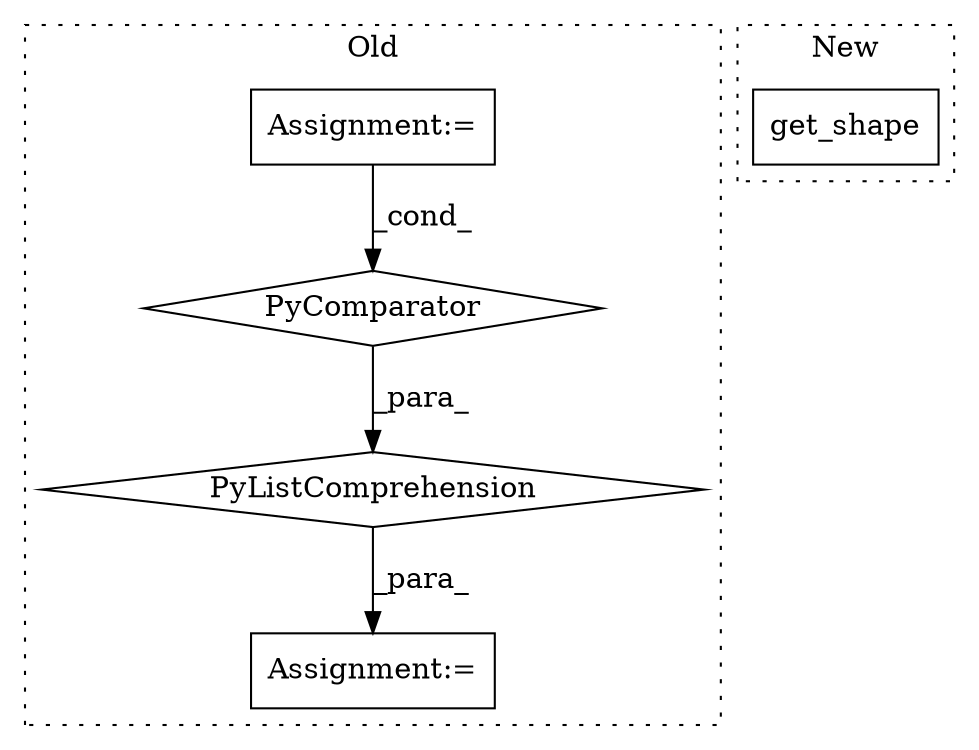 digraph G {
subgraph cluster0 {
1 [label="PyComparator" a="113" s="4390" l="31" shape="diamond"];
3 [label="Assignment:=" a="7" s="4390" l="31" shape="box"];
4 [label="Assignment:=" a="7" s="4432" l="1" shape="box"];
5 [label="PyListComprehension" a="109" s="4326" l="103" shape="diamond"];
label = "Old";
style="dotted";
}
subgraph cluster1 {
2 [label="get_shape" a="32" s="4173" l="11" shape="box"];
label = "New";
style="dotted";
}
1 -> 5 [label="_para_"];
3 -> 1 [label="_cond_"];
5 -> 4 [label="_para_"];
}